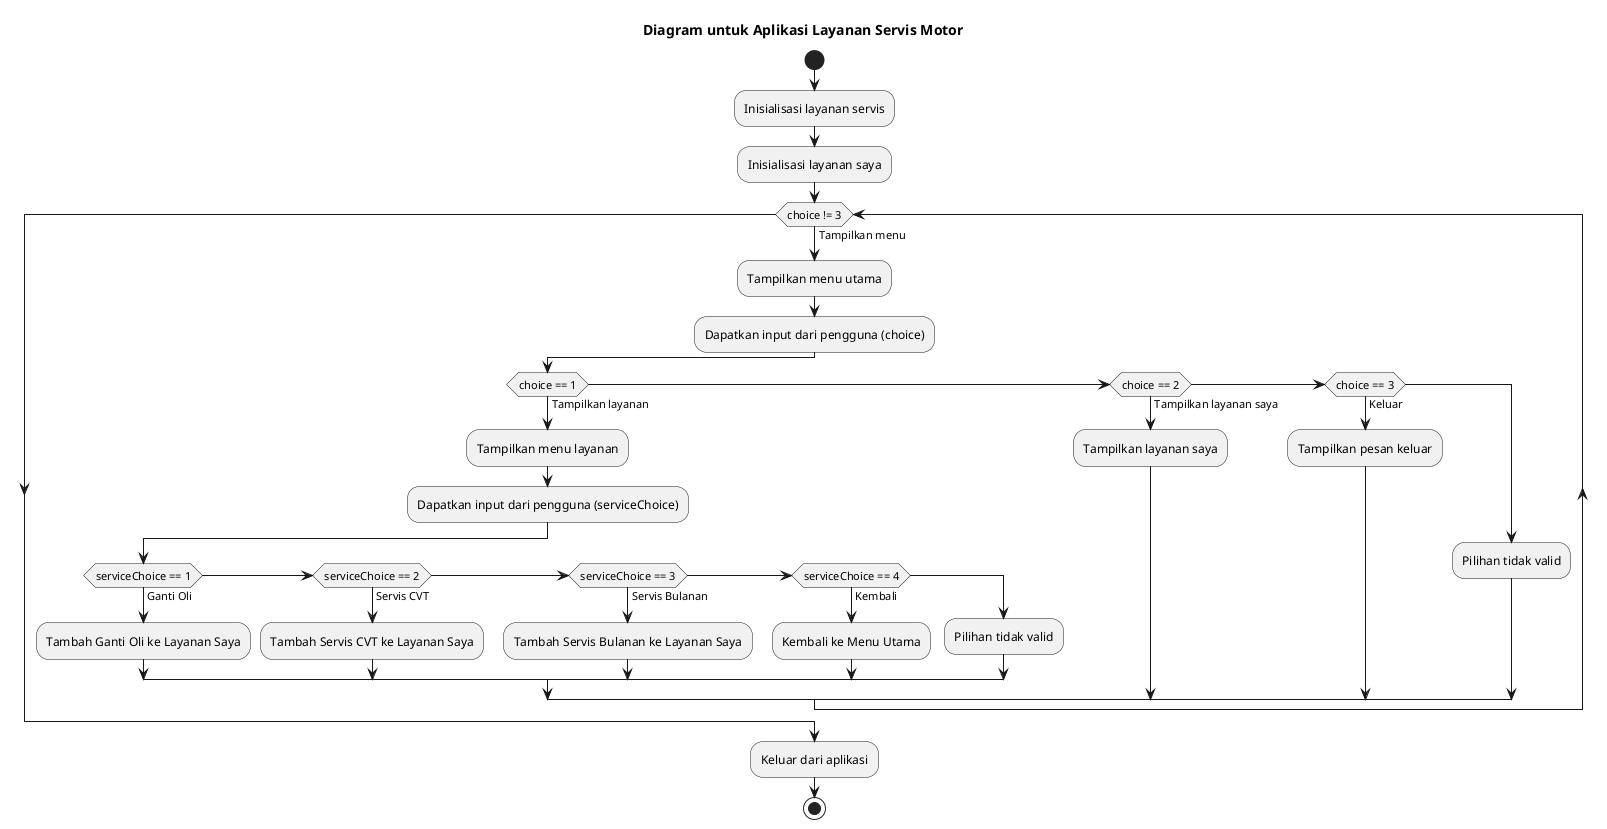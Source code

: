 @startuml yodan
title Diagram untuk Aplikasi Layanan Servis Motor

start
:Inisialisasi layanan servis;
:Inisialisasi layanan saya;

while (choice != 3) is (Tampilkan menu)
    :Tampilkan menu utama;
    :Dapatkan input dari pengguna (choice);
    
    if (choice == 1) then (Tampilkan layanan)
        :Tampilkan menu layanan;
        :Dapatkan input dari pengguna (serviceChoice);
        
        if (serviceChoice == 1) then (Ganti Oli)
            :Tambah Ganti Oli ke Layanan Saya;
        else if (serviceChoice == 2) then (Servis CVT)
            :Tambah Servis CVT ke Layanan Saya;
        else if (serviceChoice == 3) then (Servis Bulanan)
            :Tambah Servis Bulanan ke Layanan Saya;
        else if (serviceChoice == 4) then (Kembali)
            :Kembali ke Menu Utama;
        else
            :Pilihan tidak valid;
        endif
        
    else if (choice == 2) then (Tampilkan layanan saya)
        :Tampilkan layanan saya;
        
    else if (choice == 3) then (Keluar)
        :Tampilkan pesan keluar;
        
    else
        :Pilihan tidak valid;
    endif
endwhile

:Keluar dari aplikasi;
stop

@enduml
